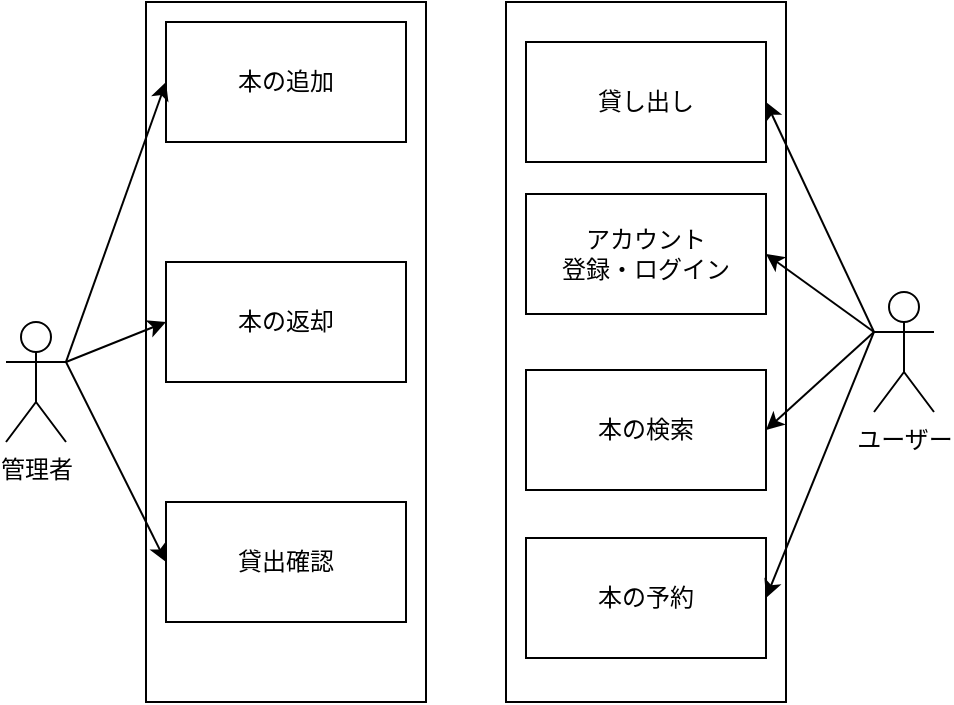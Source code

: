 <mxfile version="24.8.4">
  <diagram name="ページ1" id="MO7oTsW7e6LZhKcIKvjY">
    <mxGraphModel dx="794" dy="607" grid="1" gridSize="10" guides="1" tooltips="1" connect="1" arrows="1" fold="1" page="1" pageScale="1" pageWidth="827" pageHeight="1169" math="0" shadow="0">
      <root>
        <mxCell id="0" />
        <mxCell id="1" parent="0" />
        <mxCell id="uNP0QgvYdAKdzqVuM2oN-15" value="" style="rounded=0;whiteSpace=wrap;html=1;" vertex="1" parent="1">
          <mxGeometry x="340" y="120" width="140" height="350" as="geometry" />
        </mxCell>
        <mxCell id="uNP0QgvYdAKdzqVuM2oN-9" value="" style="rounded=0;whiteSpace=wrap;html=1;" vertex="1" parent="1">
          <mxGeometry x="160" y="120" width="140" height="350" as="geometry" />
        </mxCell>
        <mxCell id="uNP0QgvYdAKdzqVuM2oN-1" value="管理者" style="shape=umlActor;verticalLabelPosition=bottom;verticalAlign=top;html=1;outlineConnect=0;" vertex="1" parent="1">
          <mxGeometry x="90" y="280" width="30" height="60" as="geometry" />
        </mxCell>
        <mxCell id="uNP0QgvYdAKdzqVuM2oN-2" value="ユーザー" style="shape=umlActor;verticalLabelPosition=bottom;verticalAlign=top;html=1;outlineConnect=0;" vertex="1" parent="1">
          <mxGeometry x="524" y="265" width="30" height="60" as="geometry" />
        </mxCell>
        <mxCell id="uNP0QgvYdAKdzqVuM2oN-3" value="本の返却" style="rounded=0;whiteSpace=wrap;html=1;" vertex="1" parent="1">
          <mxGeometry x="170" y="250" width="120" height="60" as="geometry" />
        </mxCell>
        <mxCell id="uNP0QgvYdAKdzqVuM2oN-4" value="本の追加" style="rounded=0;whiteSpace=wrap;html=1;" vertex="1" parent="1">
          <mxGeometry x="170" y="130" width="120" height="60" as="geometry" />
        </mxCell>
        <mxCell id="uNP0QgvYdAKdzqVuM2oN-5" value="本の予約" style="rounded=0;whiteSpace=wrap;html=1;" vertex="1" parent="1">
          <mxGeometry x="350" y="388" width="120" height="60" as="geometry" />
        </mxCell>
        <mxCell id="uNP0QgvYdAKdzqVuM2oN-6" value="貸し出し" style="rounded=0;whiteSpace=wrap;html=1;" vertex="1" parent="1">
          <mxGeometry x="350" y="140" width="120" height="60" as="geometry" />
        </mxCell>
        <mxCell id="uNP0QgvYdAKdzqVuM2oN-10" value="アカウント&lt;br&gt;登録・ログイン" style="rounded=0;whiteSpace=wrap;html=1;" vertex="1" parent="1">
          <mxGeometry x="350" y="216" width="120" height="60" as="geometry" />
        </mxCell>
        <mxCell id="uNP0QgvYdAKdzqVuM2oN-11" value="貸出確認" style="rounded=0;whiteSpace=wrap;html=1;" vertex="1" parent="1">
          <mxGeometry x="170" y="370" width="120" height="60" as="geometry" />
        </mxCell>
        <mxCell id="uNP0QgvYdAKdzqVuM2oN-7" value="本の検索" style="rounded=0;whiteSpace=wrap;html=1;" vertex="1" parent="1">
          <mxGeometry x="350" y="304" width="120" height="60" as="geometry" />
        </mxCell>
        <mxCell id="uNP0QgvYdAKdzqVuM2oN-19" value="" style="endArrow=classic;html=1;rounded=0;exitX=1;exitY=0.333;exitDx=0;exitDy=0;exitPerimeter=0;entryX=0;entryY=0.5;entryDx=0;entryDy=0;" edge="1" parent="1" source="uNP0QgvYdAKdzqVuM2oN-1" target="uNP0QgvYdAKdzqVuM2oN-4">
          <mxGeometry width="50" height="50" relative="1" as="geometry">
            <mxPoint x="290" y="310" as="sourcePoint" />
            <mxPoint x="340" y="260" as="targetPoint" />
          </mxGeometry>
        </mxCell>
        <mxCell id="uNP0QgvYdAKdzqVuM2oN-20" value="" style="endArrow=classic;html=1;rounded=0;exitX=1;exitY=0.333;exitDx=0;exitDy=0;exitPerimeter=0;entryX=0;entryY=0.5;entryDx=0;entryDy=0;" edge="1" parent="1" source="uNP0QgvYdAKdzqVuM2oN-1" target="uNP0QgvYdAKdzqVuM2oN-3">
          <mxGeometry width="50" height="50" relative="1" as="geometry">
            <mxPoint x="130" y="310" as="sourcePoint" />
            <mxPoint x="180" y="170" as="targetPoint" />
          </mxGeometry>
        </mxCell>
        <mxCell id="uNP0QgvYdAKdzqVuM2oN-21" value="" style="endArrow=classic;html=1;rounded=0;exitX=1;exitY=0.333;exitDx=0;exitDy=0;exitPerimeter=0;entryX=0;entryY=0.5;entryDx=0;entryDy=0;" edge="1" parent="1" source="uNP0QgvYdAKdzqVuM2oN-1" target="uNP0QgvYdAKdzqVuM2oN-11">
          <mxGeometry width="50" height="50" relative="1" as="geometry">
            <mxPoint x="140" y="320" as="sourcePoint" />
            <mxPoint x="190" y="180" as="targetPoint" />
          </mxGeometry>
        </mxCell>
        <mxCell id="uNP0QgvYdAKdzqVuM2oN-23" value="" style="endArrow=classic;html=1;rounded=0;exitX=0;exitY=0.333;exitDx=0;exitDy=0;exitPerimeter=0;entryX=1;entryY=0.5;entryDx=0;entryDy=0;" edge="1" parent="1" source="uNP0QgvYdAKdzqVuM2oN-2" target="uNP0QgvYdAKdzqVuM2oN-6">
          <mxGeometry width="50" height="50" relative="1" as="geometry">
            <mxPoint x="150" y="330" as="sourcePoint" />
            <mxPoint x="200" y="190" as="targetPoint" />
          </mxGeometry>
        </mxCell>
        <mxCell id="uNP0QgvYdAKdzqVuM2oN-24" value="" style="endArrow=classic;html=1;rounded=0;exitX=0;exitY=0.333;exitDx=0;exitDy=0;exitPerimeter=0;entryX=1;entryY=0.5;entryDx=0;entryDy=0;" edge="1" parent="1" source="uNP0QgvYdAKdzqVuM2oN-2" target="uNP0QgvYdAKdzqVuM2oN-10">
          <mxGeometry width="50" height="50" relative="1" as="geometry">
            <mxPoint x="160" y="340" as="sourcePoint" />
            <mxPoint x="210" y="200" as="targetPoint" />
          </mxGeometry>
        </mxCell>
        <mxCell id="uNP0QgvYdAKdzqVuM2oN-25" value="" style="endArrow=classic;html=1;rounded=0;exitX=0;exitY=0.333;exitDx=0;exitDy=0;exitPerimeter=0;entryX=1;entryY=0.5;entryDx=0;entryDy=0;" edge="1" parent="1" source="uNP0QgvYdAKdzqVuM2oN-2" target="uNP0QgvYdAKdzqVuM2oN-7">
          <mxGeometry width="50" height="50" relative="1" as="geometry">
            <mxPoint x="170" y="350" as="sourcePoint" />
            <mxPoint x="220" y="210" as="targetPoint" />
          </mxGeometry>
        </mxCell>
        <mxCell id="uNP0QgvYdAKdzqVuM2oN-27" value="" style="endArrow=classic;html=1;rounded=0;exitX=0;exitY=0.333;exitDx=0;exitDy=0;exitPerimeter=0;entryX=1;entryY=0.5;entryDx=0;entryDy=0;" edge="1" parent="1" source="uNP0QgvYdAKdzqVuM2oN-2" target="uNP0QgvYdAKdzqVuM2oN-5">
          <mxGeometry width="50" height="50" relative="1" as="geometry">
            <mxPoint x="180" y="360" as="sourcePoint" />
            <mxPoint x="230" y="220" as="targetPoint" />
          </mxGeometry>
        </mxCell>
      </root>
    </mxGraphModel>
  </diagram>
</mxfile>
